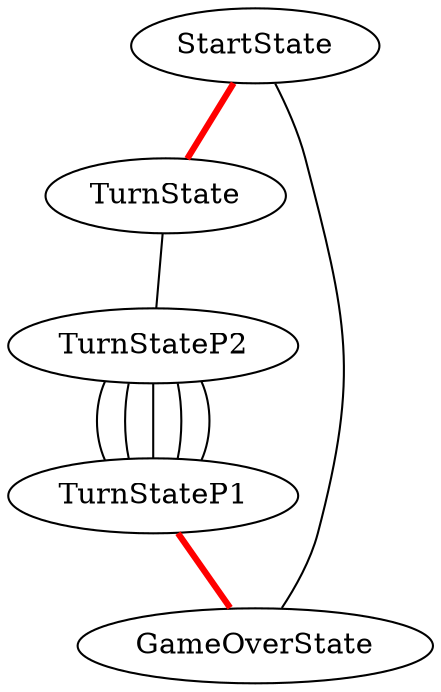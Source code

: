 graph {
    StartState -- TurnState[color=red,penwidth=3.0];
    TurnState -- TurnStateP2;
    TurnStateP2 -- TurnStateP1;
    TurnStateP1 -- TurnStateP2;
    TurnStateP2 -- TurnStateP1;
    TurnStateP1 -- TurnStateP2;
    TurnStateP2 -- TurnStateP1;
    TurnStateP1 -- GameOverState[color=red,penwidth=3.0];
    GameOverState -- StartState 
    }
